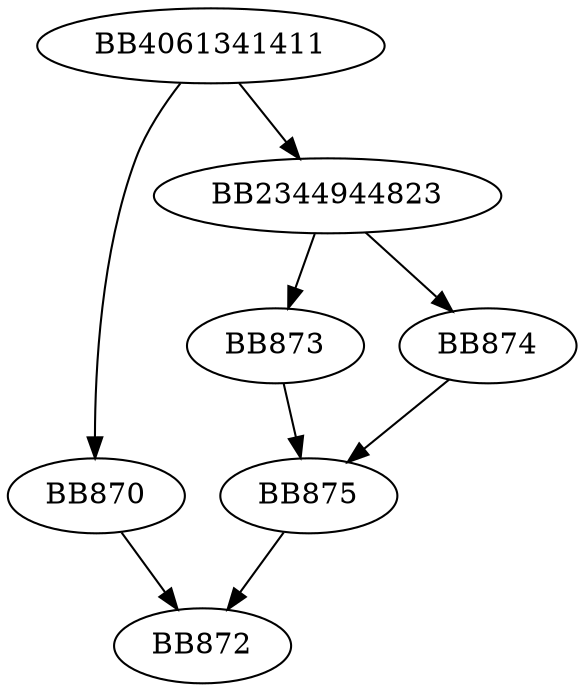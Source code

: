 digraph G{
	BB4061341411->BB870;
	BB4061341411->BB2344944823;
	BB870->BB872;
	BB2344944823->BB873;
	BB2344944823->BB874;
	BB874->BB875;
	BB873->BB875;
	BB875->BB872;
}
